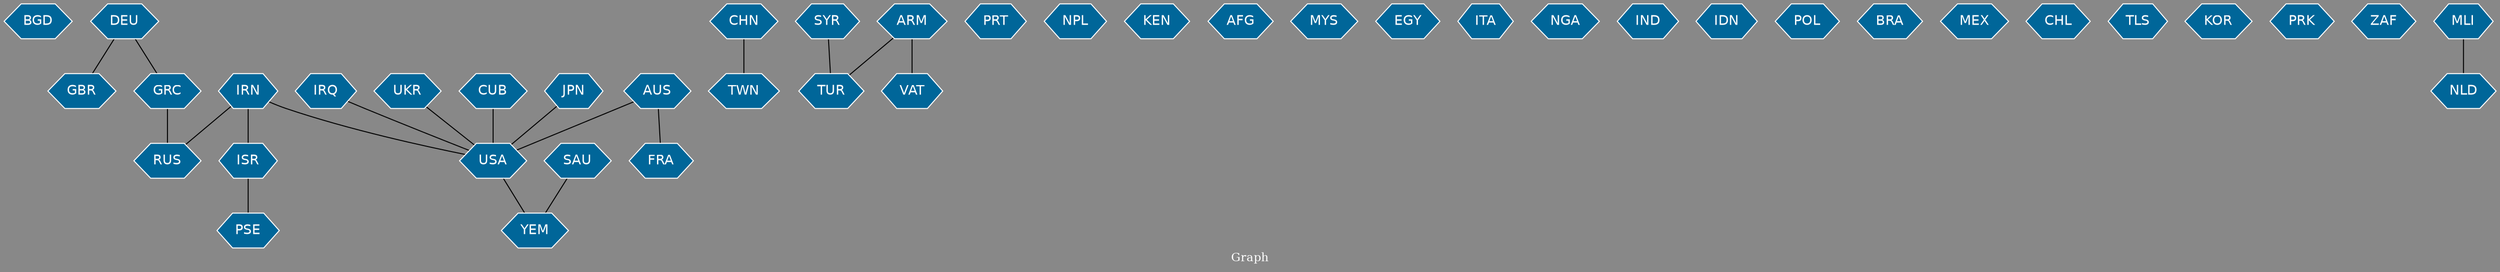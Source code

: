 // Countries together in item graph
graph {
	graph [bgcolor="#888888" fontcolor=white fontsize=12 label="Graph" outputorder=edgesfirst overlap=prism]
	node [color=white fillcolor="#006699" fontcolor=white fontname=Helvetica shape=hexagon style=filled]
	edge [arrowhead=open color=black fontcolor=white fontname=Courier fontsize=12]
		BGD [label=BGD]
		GBR [label=GBR]
		USA [label=USA]
		CHN [label=CHN]
		ISR [label=ISR]
		IRN [label=IRN]
		AUS [label=AUS]
		GRC [label=GRC]
		IRQ [label=IRQ]
		YEM [label=YEM]
		RUS [label=RUS]
		SYR [label=SYR]
		TUR [label=TUR]
		ARM [label=ARM]
		PRT [label=PRT]
		NPL [label=NPL]
		KEN [label=KEN]
		AFG [label=AFG]
		UKR [label=UKR]
		MYS [label=MYS]
		CUB [label=CUB]
		DEU [label=DEU]
		EGY [label=EGY]
		VAT [label=VAT]
		ITA [label=ITA]
		NGA [label=NGA]
		IND [label=IND]
		SAU [label=SAU]
		TWN [label=TWN]
		PSE [label=PSE]
		FRA [label=FRA]
		IDN [label=IDN]
		POL [label=POL]
		BRA [label=BRA]
		MEX [label=MEX]
		CHL [label=CHL]
		TLS [label=TLS]
		KOR [label=KOR]
		PRK [label=PRK]
		ZAF [label=ZAF]
		MLI [label=MLI]
		NLD [label=NLD]
		JPN [label=JPN]
			USA -- YEM [weight=1]
			AUS -- FRA [weight=1]
			ISR -- PSE [weight=1]
			GRC -- RUS [weight=1]
			SYR -- TUR [weight=1]
			JPN -- USA [weight=2]
			MLI -- NLD [weight=1]
			ARM -- TUR [weight=1]
			ARM -- VAT [weight=2]
			UKR -- USA [weight=1]
			CHN -- TWN [weight=1]
			IRN -- ISR [weight=5]
			AUS -- USA [weight=1]
			IRN -- RUS [weight=1]
			IRN -- USA [weight=1]
			CUB -- USA [weight=6]
			SAU -- YEM [weight=1]
			DEU -- GBR [weight=1]
			IRQ -- USA [weight=1]
			DEU -- GRC [weight=1]
}